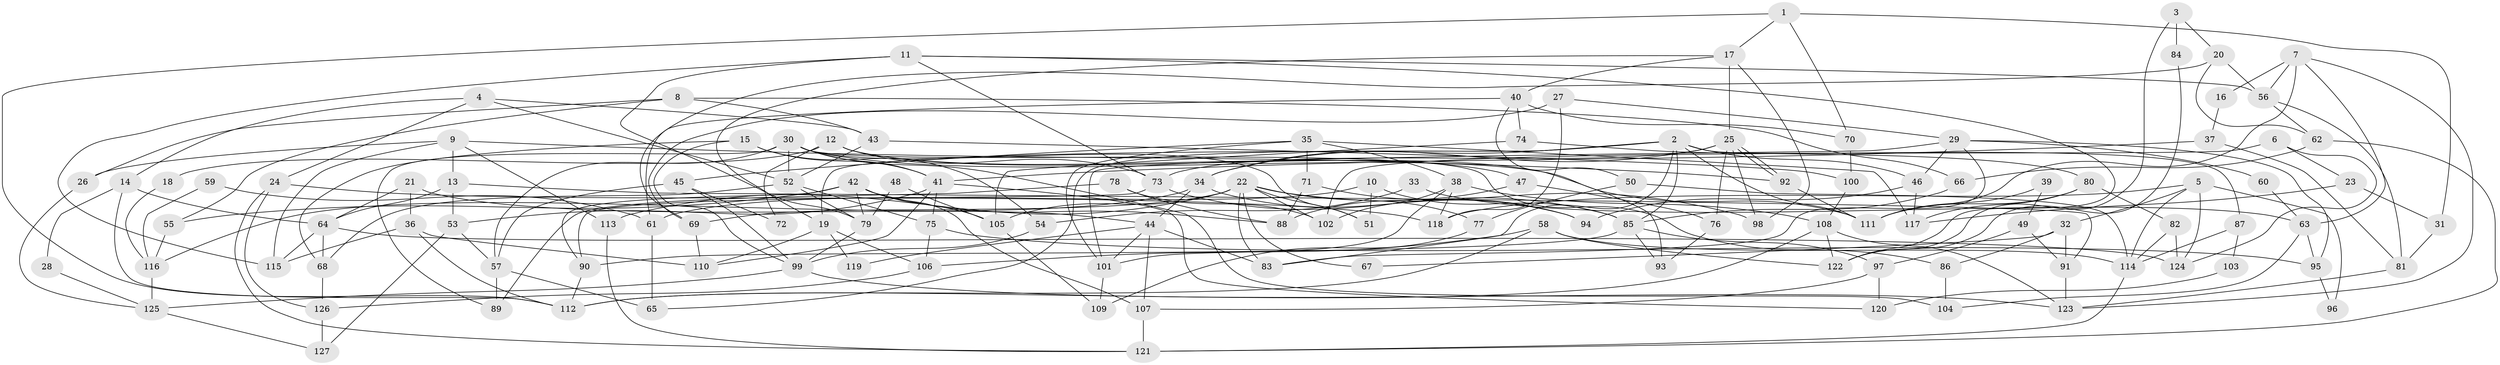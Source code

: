// coarse degree distribution, {5: 0.2159090909090909, 4: 0.2727272727272727, 6: 0.06818181818181818, 2: 0.10227272727272728, 3: 0.22727272727272727, 7: 0.03409090909090909, 8: 0.022727272727272728, 11: 0.022727272727272728, 10: 0.011363636363636364, 9: 0.022727272727272728}
// Generated by graph-tools (version 1.1) at 2025/55/03/04/25 21:55:01]
// undirected, 127 vertices, 254 edges
graph export_dot {
graph [start="1"]
  node [color=gray90,style=filled];
  1;
  2;
  3;
  4;
  5;
  6;
  7;
  8;
  9;
  10;
  11;
  12;
  13;
  14;
  15;
  16;
  17;
  18;
  19;
  20;
  21;
  22;
  23;
  24;
  25;
  26;
  27;
  28;
  29;
  30;
  31;
  32;
  33;
  34;
  35;
  36;
  37;
  38;
  39;
  40;
  41;
  42;
  43;
  44;
  45;
  46;
  47;
  48;
  49;
  50;
  51;
  52;
  53;
  54;
  55;
  56;
  57;
  58;
  59;
  60;
  61;
  62;
  63;
  64;
  65;
  66;
  67;
  68;
  69;
  70;
  71;
  72;
  73;
  74;
  75;
  76;
  77;
  78;
  79;
  80;
  81;
  82;
  83;
  84;
  85;
  86;
  87;
  88;
  89;
  90;
  91;
  92;
  93;
  94;
  95;
  96;
  97;
  98;
  99;
  100;
  101;
  102;
  103;
  104;
  105;
  106;
  107;
  108;
  109;
  110;
  111;
  112;
  113;
  114;
  115;
  116;
  117;
  118;
  119;
  120;
  121;
  122;
  123;
  124;
  125;
  126;
  127;
  1 -- 17;
  1 -- 112;
  1 -- 31;
  1 -- 70;
  2 -- 85;
  2 -- 83;
  2 -- 19;
  2 -- 34;
  2 -- 46;
  2 -- 65;
  2 -- 87;
  2 -- 111;
  3 -- 20;
  3 -- 122;
  3 -- 84;
  4 -- 14;
  4 -- 43;
  4 -- 24;
  4 -- 52;
  5 -- 118;
  5 -- 32;
  5 -- 96;
  5 -- 114;
  5 -- 124;
  6 -- 124;
  6 -- 23;
  6 -- 102;
  7 -- 56;
  7 -- 123;
  7 -- 16;
  7 -- 63;
  7 -- 111;
  8 -- 26;
  8 -- 55;
  8 -- 43;
  8 -- 66;
  9 -- 92;
  9 -- 115;
  9 -- 13;
  9 -- 26;
  9 -- 113;
  10 -- 61;
  10 -- 51;
  10 -- 85;
  11 -- 56;
  11 -- 79;
  11 -- 73;
  11 -- 115;
  11 -- 122;
  12 -- 73;
  12 -- 93;
  12 -- 18;
  12 -- 47;
  12 -- 72;
  13 -- 64;
  13 -- 53;
  13 -- 91;
  14 -- 64;
  14 -- 112;
  14 -- 28;
  15 -- 68;
  15 -- 99;
  15 -- 41;
  15 -- 54;
  16 -- 37;
  17 -- 25;
  17 -- 19;
  17 -- 40;
  17 -- 98;
  18 -- 116;
  19 -- 110;
  19 -- 106;
  19 -- 119;
  20 -- 62;
  20 -- 69;
  20 -- 56;
  21 -- 44;
  21 -- 64;
  21 -- 36;
  22 -- 98;
  22 -- 105;
  22 -- 51;
  22 -- 67;
  22 -- 69;
  22 -- 77;
  22 -- 83;
  22 -- 102;
  22 -- 113;
  23 -- 31;
  23 -- 117;
  24 -- 121;
  24 -- 118;
  24 -- 126;
  25 -- 73;
  25 -- 92;
  25 -- 92;
  25 -- 34;
  25 -- 76;
  25 -- 98;
  26 -- 125;
  27 -- 69;
  27 -- 118;
  27 -- 29;
  28 -- 125;
  29 -- 83;
  29 -- 46;
  29 -- 60;
  29 -- 95;
  29 -- 101;
  30 -- 111;
  30 -- 52;
  30 -- 41;
  30 -- 51;
  30 -- 57;
  30 -- 86;
  30 -- 89;
  30 -- 104;
  31 -- 81;
  32 -- 86;
  32 -- 91;
  32 -- 67;
  33 -- 54;
  33 -- 63;
  34 -- 44;
  34 -- 94;
  34 -- 116;
  35 -- 101;
  35 -- 71;
  35 -- 38;
  35 -- 45;
  35 -- 117;
  36 -- 112;
  36 -- 110;
  36 -- 115;
  37 -- 81;
  37 -- 41;
  38 -- 102;
  38 -- 101;
  38 -- 108;
  38 -- 118;
  39 -- 111;
  39 -- 49;
  40 -- 74;
  40 -- 50;
  40 -- 61;
  40 -- 70;
  41 -- 53;
  41 -- 75;
  41 -- 110;
  41 -- 120;
  42 -- 90;
  42 -- 107;
  42 -- 55;
  42 -- 79;
  42 -- 88;
  42 -- 105;
  43 -- 52;
  43 -- 100;
  44 -- 101;
  44 -- 83;
  44 -- 107;
  44 -- 119;
  45 -- 57;
  45 -- 72;
  45 -- 99;
  46 -- 94;
  46 -- 117;
  47 -- 88;
  47 -- 76;
  48 -- 105;
  48 -- 79;
  49 -- 91;
  49 -- 97;
  50 -- 114;
  50 -- 77;
  52 -- 75;
  52 -- 68;
  52 -- 79;
  53 -- 57;
  53 -- 127;
  54 -- 99;
  55 -- 116;
  56 -- 62;
  56 -- 81;
  57 -- 65;
  57 -- 89;
  58 -- 106;
  58 -- 122;
  58 -- 112;
  58 -- 114;
  59 -- 116;
  59 -- 61;
  60 -- 63;
  61 -- 65;
  62 -- 66;
  62 -- 121;
  63 -- 95;
  63 -- 104;
  64 -- 124;
  64 -- 115;
  64 -- 68;
  66 -- 85;
  68 -- 126;
  69 -- 110;
  70 -- 100;
  71 -- 94;
  71 -- 88;
  73 -- 90;
  73 -- 85;
  74 -- 80;
  74 -- 105;
  75 -- 106;
  75 -- 95;
  76 -- 93;
  77 -- 109;
  78 -- 89;
  78 -- 102;
  78 -- 88;
  79 -- 99;
  80 -- 111;
  80 -- 117;
  80 -- 82;
  81 -- 123;
  82 -- 114;
  82 -- 124;
  84 -- 122;
  85 -- 90;
  85 -- 93;
  85 -- 97;
  86 -- 104;
  87 -- 114;
  87 -- 103;
  90 -- 112;
  91 -- 123;
  92 -- 111;
  95 -- 96;
  97 -- 107;
  97 -- 120;
  99 -- 123;
  99 -- 125;
  100 -- 108;
  101 -- 109;
  103 -- 120;
  105 -- 109;
  106 -- 126;
  107 -- 121;
  108 -- 112;
  108 -- 122;
  108 -- 123;
  113 -- 121;
  114 -- 121;
  116 -- 125;
  125 -- 127;
  126 -- 127;
}
